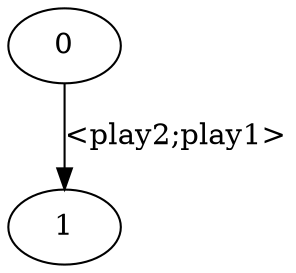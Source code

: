 digraph witness3 {
 0 [label="0",shape=ellipse]
 1 [label="1",shape=ellipse]
    0 -> 1[label="<play2;play1>"]
}
